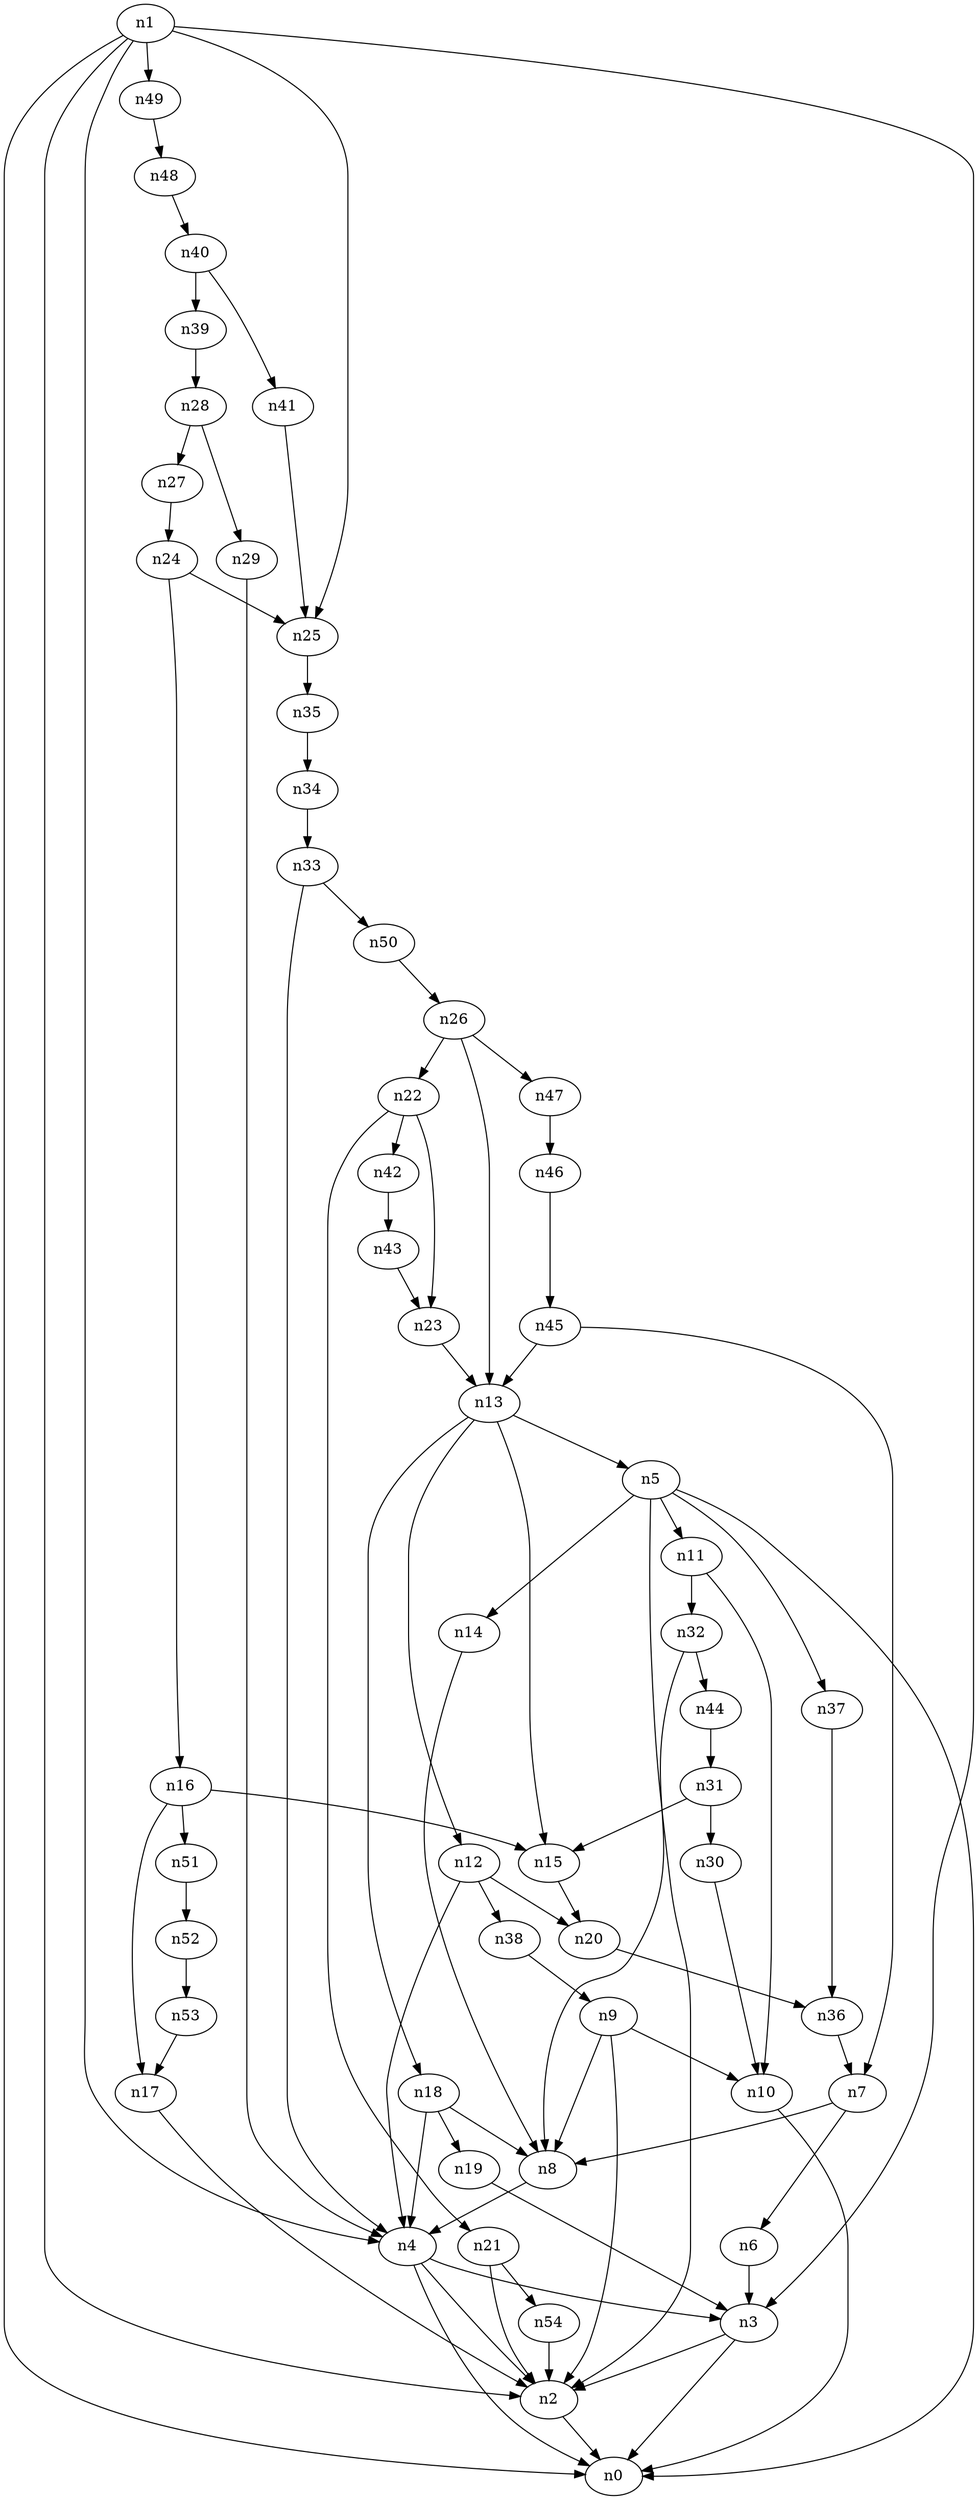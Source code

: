 digraph G {
	n1 -> n0	 [_graphml_id=e0];
	n1 -> n2	 [_graphml_id=e1];
	n1 -> n3	 [_graphml_id=e6];
	n1 -> n4	 [_graphml_id=e9];
	n1 -> n25	 [_graphml_id=e42];
	n1 -> n49	 [_graphml_id=e81];
	n2 -> n0	 [_graphml_id=e5];
	n3 -> n0	 [_graphml_id=e8];
	n3 -> n2	 [_graphml_id=e2];
	n4 -> n0	 [_graphml_id=e4];
	n4 -> n2	 [_graphml_id=e7];
	n4 -> n3	 [_graphml_id=e3];
	n5 -> n0	 [_graphml_id=e11];
	n5 -> n2	 [_graphml_id=e10];
	n5 -> n11	 [_graphml_id=e19];
	n5 -> n14	 [_graphml_id=e23];
	n5 -> n37	 [_graphml_id=e62];
	n6 -> n3	 [_graphml_id=e12];
	n7 -> n6	 [_graphml_id=e13];
	n7 -> n8	 [_graphml_id=e14];
	n8 -> n4	 [_graphml_id=e15];
	n9 -> n2	 [_graphml_id=e16];
	n9 -> n8	 [_graphml_id=e25];
	n9 -> n10	 [_graphml_id=e17];
	n10 -> n0	 [_graphml_id=e55];
	n11 -> n10	 [_graphml_id=e18];
	n11 -> n32	 [_graphml_id=e53];
	n12 -> n4	 [_graphml_id=e20];
	n12 -> n20	 [_graphml_id=e34];
	n12 -> n38	 [_graphml_id=e64];
	n13 -> n5	 [_graphml_id=e22];
	n13 -> n12	 [_graphml_id=e21];
	n13 -> n15	 [_graphml_id=e26];
	n13 -> n18	 [_graphml_id=e45];
	n14 -> n8	 [_graphml_id=e24];
	n15 -> n20	 [_graphml_id=e33];
	n16 -> n15	 [_graphml_id=e27];
	n16 -> n17	 [_graphml_id=e28];
	n16 -> n51	 [_graphml_id=e85];
	n17 -> n2	 [_graphml_id=e29];
	n18 -> n4	 [_graphml_id=e30];
	n18 -> n8	 [_graphml_id=e35];
	n18 -> n19	 [_graphml_id=e31];
	n19 -> n3	 [_graphml_id=e32];
	n20 -> n36	 [_graphml_id=e60];
	n21 -> n2	 [_graphml_id=e36];
	n21 -> n54	 [_graphml_id=e90];
	n22 -> n21	 [_graphml_id=e37];
	n22 -> n23	 [_graphml_id=e38];
	n22 -> n42	 [_graphml_id=e69];
	n23 -> n13	 [_graphml_id=e39];
	n24 -> n16	 [_graphml_id=e40];
	n24 -> n25	 [_graphml_id=e41];
	n25 -> n35	 [_graphml_id=e59];
	n26 -> n13	 [_graphml_id=e43];
	n26 -> n22	 [_graphml_id=e44];
	n26 -> n47	 [_graphml_id=e78];
	n27 -> n24	 [_graphml_id=e46];
	n28 -> n27	 [_graphml_id=e47];
	n28 -> n29	 [_graphml_id=e48];
	n29 -> n4	 [_graphml_id=e49];
	n30 -> n10	 [_graphml_id=e50];
	n31 -> n15	 [_graphml_id=e52];
	n31 -> n30	 [_graphml_id=e51];
	n32 -> n8	 [_graphml_id=e54];
	n32 -> n44	 [_graphml_id=e73];
	n33 -> n4	 [_graphml_id=e56];
	n33 -> n50	 [_graphml_id=e82];
	n34 -> n33	 [_graphml_id=e57];
	n35 -> n34	 [_graphml_id=e58];
	n36 -> n7	 [_graphml_id=e74];
	n37 -> n36	 [_graphml_id=e61];
	n38 -> n9	 [_graphml_id=e63];
	n39 -> n28	 [_graphml_id=e65];
	n40 -> n39	 [_graphml_id=e66];
	n40 -> n41	 [_graphml_id=e67];
	n41 -> n25	 [_graphml_id=e68];
	n42 -> n43	 [_graphml_id=e70];
	n43 -> n23	 [_graphml_id=e71];
	n44 -> n31	 [_graphml_id=e72];
	n45 -> n7	 [_graphml_id=e75];
	n45 -> n13	 [_graphml_id=e84];
	n46 -> n45	 [_graphml_id=e76];
	n47 -> n46	 [_graphml_id=e77];
	n48 -> n40	 [_graphml_id=e79];
	n49 -> n48	 [_graphml_id=e80];
	n50 -> n26	 [_graphml_id=e83];
	n51 -> n52	 [_graphml_id=e86];
	n52 -> n53	 [_graphml_id=e87];
	n53 -> n17	 [_graphml_id=e88];
	n54 -> n2	 [_graphml_id=e89];
}

